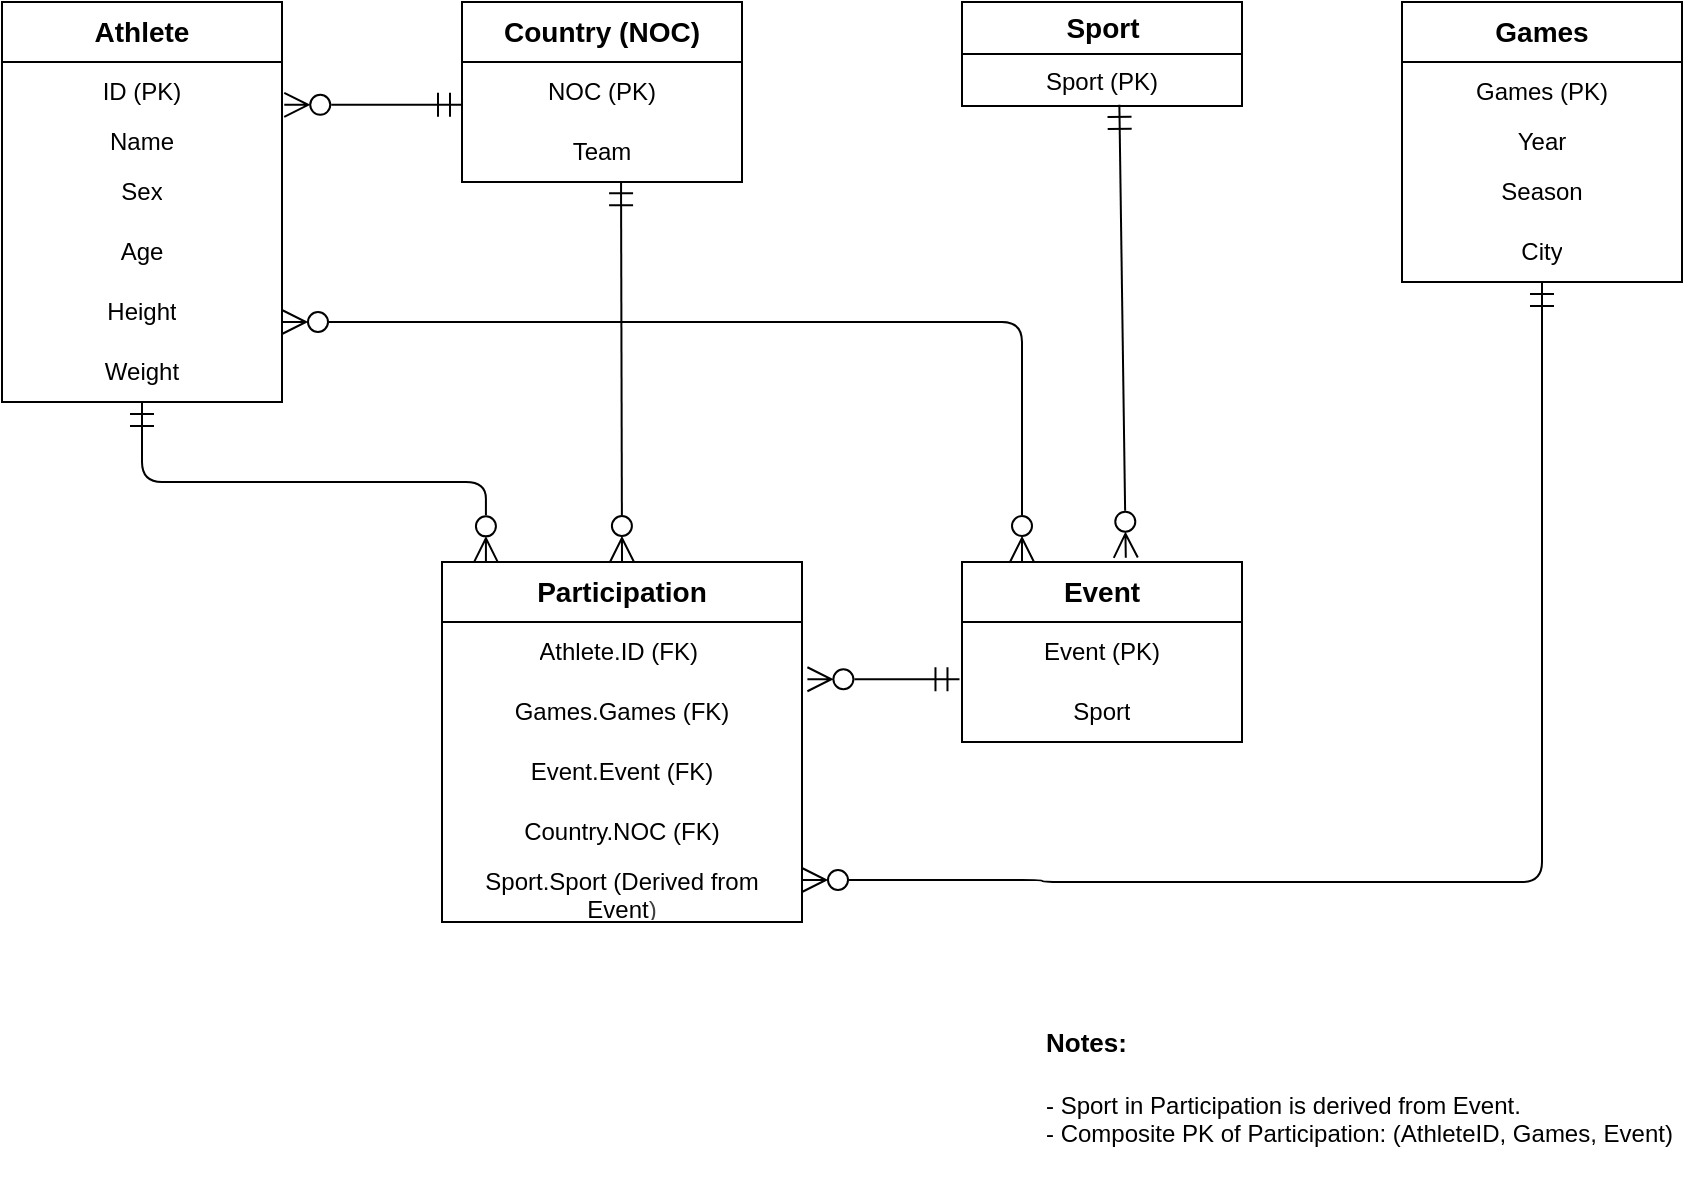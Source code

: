 <mxfile>
    <diagram id="szRsAj8llItab1ersrmF" name="Page-1">
        <mxGraphModel dx="1091" dy="599" grid="1" gridSize="10" guides="1" tooltips="1" connect="1" arrows="1" fold="1" page="1" pageScale="1" pageWidth="850" pageHeight="1100" math="0" shadow="0">
            <root>
                <mxCell id="0"/>
                <mxCell id="1" parent="0"/>
                <mxCell id="107" value="Athlete" style="swimlane;fontStyle=1;childLayout=stackLayout;horizontal=1;startSize=30;horizontalStack=0;resizeParent=1;resizeParentMax=0;resizeLast=0;collapsible=1;marginBottom=0;whiteSpace=wrap;html=1;align=center;verticalAlign=middle;fontSize=14;gradientColor=none;swimlaneFillColor=none;strokeColor=default;glass=0;swimlaneLine=1;rounded=0;shadow=0;" vertex="1" parent="1">
                    <mxGeometry y="40" width="140" height="200" as="geometry"/>
                </mxCell>
                <mxCell id="112" value="ID (PK)" style="text;strokeColor=none;fillColor=none;align=center;verticalAlign=middle;spacingLeft=4;spacingRight=4;overflow=hidden;points=[[0,0.5],[1,0.5]];portConstraint=eastwest;rotatable=0;whiteSpace=wrap;html=1;" vertex="1" parent="107">
                    <mxGeometry y="30" width="140" height="30" as="geometry"/>
                </mxCell>
                <mxCell id="108" value="Name" style="text;strokeColor=none;fillColor=none;align=center;verticalAlign=middle;spacingLeft=4;spacingRight=4;overflow=hidden;points=[[0,0.5],[1,0.5]];portConstraint=eastwest;rotatable=0;whiteSpace=wrap;html=1;" vertex="1" parent="107">
                    <mxGeometry y="60" width="140" height="20" as="geometry"/>
                </mxCell>
                <mxCell id="109" value="Sex" style="text;strokeColor=none;fillColor=none;align=center;verticalAlign=middle;spacingLeft=4;spacingRight=4;overflow=hidden;points=[[0,0.5],[1,0.5]];portConstraint=eastwest;rotatable=0;whiteSpace=wrap;html=1;" vertex="1" parent="107">
                    <mxGeometry y="80" width="140" height="30" as="geometry"/>
                </mxCell>
                <mxCell id="110" value="Age" style="text;strokeColor=none;fillColor=none;align=center;verticalAlign=middle;spacingLeft=4;spacingRight=4;overflow=hidden;points=[[0,0.5],[1,0.5]];portConstraint=eastwest;rotatable=0;whiteSpace=wrap;html=1;" vertex="1" parent="107">
                    <mxGeometry y="110" width="140" height="30" as="geometry"/>
                </mxCell>
                <mxCell id="113" value="Height" style="text;strokeColor=none;fillColor=none;align=center;verticalAlign=middle;spacingLeft=4;spacingRight=4;overflow=hidden;points=[[0,0.5],[1,0.5]];portConstraint=eastwest;rotatable=0;whiteSpace=wrap;html=1;" vertex="1" parent="107">
                    <mxGeometry y="140" width="140" height="30" as="geometry"/>
                </mxCell>
                <mxCell id="115" value="Weight" style="text;strokeColor=none;fillColor=none;align=center;verticalAlign=middle;spacingLeft=4;spacingRight=4;overflow=hidden;points=[[0,0.5],[1,0.5]];portConstraint=eastwest;rotatable=0;whiteSpace=wrap;html=1;" vertex="1" parent="107">
                    <mxGeometry y="170" width="140" height="30" as="geometry"/>
                </mxCell>
                <mxCell id="116" value="Sport" style="swimlane;fontStyle=1;childLayout=stackLayout;horizontal=1;startSize=26;fillColor=none;horizontalStack=0;resizeParent=1;resizeParentMax=0;resizeLast=0;collapsible=1;marginBottom=0;html=1;fontSize=14;shadow=0;" vertex="1" parent="1">
                    <mxGeometry x="480" y="40" width="140" height="52" as="geometry"/>
                </mxCell>
                <mxCell id="120" value="&lt;span style=&quot;color: rgb(0, 0, 0); text-wrap-mode: nowrap;&quot;&gt;Sport (PK)&lt;/span&gt;" style="text;strokeColor=none;fillColor=none;align=center;verticalAlign=top;spacingLeft=4;spacingRight=4;overflow=hidden;rotatable=0;points=[[0,0.5],[1,0.5]];portConstraint=eastwest;whiteSpace=wrap;html=1;fontSize=12;" vertex="1" parent="116">
                    <mxGeometry y="26" width="140" height="26" as="geometry"/>
                </mxCell>
                <mxCell id="123" value="Event" style="swimlane;fontStyle=1;childLayout=stackLayout;horizontal=1;startSize=30;horizontalStack=0;resizeParent=1;resizeParentMax=0;resizeLast=0;collapsible=1;marginBottom=0;whiteSpace=wrap;html=1;align=center;verticalAlign=middle;fontSize=14;gradientColor=none;swimlaneFillColor=none;strokeColor=default;glass=0;swimlaneLine=1;rounded=0;shadow=0;" vertex="1" parent="1">
                    <mxGeometry x="480" y="320" width="140" height="90" as="geometry"/>
                </mxCell>
                <mxCell id="124" value="Event (PK)" style="text;strokeColor=none;fillColor=none;align=center;verticalAlign=middle;spacingLeft=4;spacingRight=4;overflow=hidden;points=[[0,0.5],[1,0.5]];portConstraint=eastwest;rotatable=0;whiteSpace=wrap;html=1;" vertex="1" parent="123">
                    <mxGeometry y="30" width="140" height="30" as="geometry"/>
                </mxCell>
                <mxCell id="128" value="Sport" style="text;strokeColor=none;fillColor=none;align=center;verticalAlign=middle;spacingLeft=4;spacingRight=4;overflow=hidden;points=[[0,0.5],[1,0.5]];portConstraint=eastwest;rotatable=0;whiteSpace=wrap;html=1;" vertex="1" parent="123">
                    <mxGeometry y="60" width="140" height="30" as="geometry"/>
                </mxCell>
                <mxCell id="129" value="Games" style="swimlane;fontStyle=1;childLayout=stackLayout;horizontal=1;startSize=30;horizontalStack=0;resizeParent=1;resizeParentMax=0;resizeLast=0;collapsible=1;marginBottom=0;whiteSpace=wrap;html=1;align=center;verticalAlign=middle;fontSize=14;gradientColor=none;swimlaneFillColor=none;strokeColor=default;glass=0;swimlaneLine=1;rounded=0;shadow=0;" vertex="1" parent="1">
                    <mxGeometry x="700" y="40" width="140" height="140" as="geometry"/>
                </mxCell>
                <mxCell id="130" value="Games (PK)" style="text;strokeColor=none;fillColor=none;align=center;verticalAlign=middle;spacingLeft=4;spacingRight=4;overflow=hidden;points=[[0,0.5],[1,0.5]];portConstraint=eastwest;rotatable=0;whiteSpace=wrap;html=1;" vertex="1" parent="129">
                    <mxGeometry y="30" width="140" height="30" as="geometry"/>
                </mxCell>
                <mxCell id="131" value="Year" style="text;strokeColor=none;fillColor=none;align=center;verticalAlign=middle;spacingLeft=4;spacingRight=4;overflow=hidden;points=[[0,0.5],[1,0.5]];portConstraint=eastwest;rotatable=0;whiteSpace=wrap;html=1;" vertex="1" parent="129">
                    <mxGeometry y="60" width="140" height="20" as="geometry"/>
                </mxCell>
                <mxCell id="132" value="Season" style="text;strokeColor=none;fillColor=none;align=center;verticalAlign=middle;spacingLeft=4;spacingRight=4;overflow=hidden;points=[[0,0.5],[1,0.5]];portConstraint=eastwest;rotatable=0;whiteSpace=wrap;html=1;" vertex="1" parent="129">
                    <mxGeometry y="80" width="140" height="30" as="geometry"/>
                </mxCell>
                <mxCell id="133" value="City" style="text;strokeColor=none;fillColor=none;align=center;verticalAlign=middle;spacingLeft=4;spacingRight=4;overflow=hidden;points=[[0,0.5],[1,0.5]];portConstraint=eastwest;rotatable=0;whiteSpace=wrap;html=1;" vertex="1" parent="129">
                    <mxGeometry y="110" width="140" height="30" as="geometry"/>
                </mxCell>
                <mxCell id="136" value="Country (NOC)" style="swimlane;fontStyle=1;childLayout=stackLayout;horizontal=1;startSize=30;horizontalStack=0;resizeParent=1;resizeParentMax=0;resizeLast=0;collapsible=1;marginBottom=0;whiteSpace=wrap;html=1;align=center;verticalAlign=middle;fontSize=14;gradientColor=none;swimlaneFillColor=none;strokeColor=default;glass=0;swimlaneLine=1;rounded=0;shadow=0;" vertex="1" parent="1">
                    <mxGeometry x="230" y="40" width="140" height="90" as="geometry"/>
                </mxCell>
                <mxCell id="137" value="NOC (PK)" style="text;strokeColor=none;fillColor=none;align=center;verticalAlign=middle;spacingLeft=4;spacingRight=4;overflow=hidden;points=[[0,0.5],[1,0.5]];portConstraint=eastwest;rotatable=0;whiteSpace=wrap;html=1;" vertex="1" parent="136">
                    <mxGeometry y="30" width="140" height="30" as="geometry"/>
                </mxCell>
                <mxCell id="138" value="Team" style="text;strokeColor=none;fillColor=none;align=center;verticalAlign=middle;spacingLeft=4;spacingRight=4;overflow=hidden;points=[[0,0.5],[1,0.5]];portConstraint=eastwest;rotatable=0;whiteSpace=wrap;html=1;" vertex="1" parent="136">
                    <mxGeometry y="60" width="140" height="30" as="geometry"/>
                </mxCell>
                <mxCell id="139" value="Participation" style="swimlane;fontStyle=1;childLayout=stackLayout;horizontal=1;startSize=30;horizontalStack=0;resizeParent=1;resizeParentMax=0;resizeLast=0;collapsible=1;marginBottom=0;whiteSpace=wrap;html=1;align=center;verticalAlign=middle;fontSize=14;gradientColor=none;swimlaneFillColor=none;strokeColor=default;glass=0;swimlaneLine=1;rounded=0;shadow=0;strokeWidth=1;perimeterSpacing=0;aspect=fixed;flipH=0;flipV=0;" vertex="1" parent="1">
                    <mxGeometry x="220" y="320" width="180" height="180" as="geometry"/>
                </mxCell>
                <mxCell id="140" value="Athlete.ID (FK)&amp;nbsp;" style="text;strokeColor=none;fillColor=none;align=center;verticalAlign=middle;spacingLeft=4;spacingRight=4;overflow=hidden;points=[[0,0.5],[1,0.5]];portConstraint=eastwest;rotatable=0;whiteSpace=wrap;html=1;gradientColor=none;" vertex="1" parent="139">
                    <mxGeometry y="30" width="180" height="30" as="geometry"/>
                </mxCell>
                <mxCell id="141" value="Games.Games (FK)" style="text;strokeColor=none;fillColor=none;align=center;verticalAlign=middle;spacingLeft=4;spacingRight=4;overflow=hidden;points=[[0,0.5],[1,0.5]];portConstraint=eastwest;rotatable=0;whiteSpace=wrap;html=1;" vertex="1" parent="139">
                    <mxGeometry y="60" width="180" height="30" as="geometry"/>
                </mxCell>
                <mxCell id="142" value="Event.Event (FK)" style="text;strokeColor=none;fillColor=none;align=center;verticalAlign=middle;spacingLeft=4;spacingRight=4;overflow=hidden;points=[[0,0.5],[1,0.5]];portConstraint=eastwest;rotatable=0;whiteSpace=wrap;html=1;" vertex="1" parent="139">
                    <mxGeometry y="90" width="180" height="30" as="geometry"/>
                </mxCell>
                <mxCell id="143" value="Country.NOC (FK)" style="text;strokeColor=none;fillColor=none;align=center;verticalAlign=middle;spacingLeft=4;spacingRight=4;overflow=hidden;points=[[0,0.5],[1,0.5]];portConstraint=eastwest;rotatable=0;whiteSpace=wrap;html=1;" vertex="1" parent="139">
                    <mxGeometry y="120" width="180" height="30" as="geometry"/>
                </mxCell>
                <mxCell id="144" value="Sport.Sport (Derived from Event&lt;span style=&quot;color: rgb(63, 63, 63); background-color: transparent;&quot;&gt;)&lt;/span&gt;" style="text;strokeColor=none;fillColor=none;align=center;verticalAlign=middle;spacingLeft=4;spacingRight=4;overflow=hidden;points=[[0,0.5],[1,0.5]];portConstraint=eastwest;rotatable=0;whiteSpace=wrap;html=1;" vertex="1" parent="139">
                    <mxGeometry y="150" width="180" height="30" as="geometry"/>
                </mxCell>
                <mxCell id="146" value="" style="endArrow=ERzeroToMany;html=1;endFill=0;startArrow=ERmandOne;startFill=0;endSize=10;startSize=10;flowAnimation=0;jumpSize=6;jumpStyle=none;fontSize=10;edgeStyle=elbowEdgeStyle;exitX=0.5;exitY=1;exitDx=0;exitDy=0;elbow=vertical;entryX=0.122;entryY=0.001;entryDx=0;entryDy=0;entryPerimeter=0;" edge="1" parent="1" source="107" target="139">
                    <mxGeometry width="50" height="50" relative="1" as="geometry">
                        <mxPoint x="70.0" y="260" as="sourcePoint"/>
                        <mxPoint x="280" y="380" as="targetPoint"/>
                    </mxGeometry>
                </mxCell>
                <mxCell id="150" value="" style="endArrow=ERzeroToMany;html=1;endFill=0;startArrow=ERmandOne;startFill=0;endSize=10;startSize=10;flowAnimation=0;jumpSize=6;jumpStyle=none;fontSize=10;elbow=vertical;exitX=0.568;exitY=0.987;exitDx=0;exitDy=0;exitPerimeter=0;entryX=0.5;entryY=0;entryDx=0;entryDy=0;" edge="1" parent="1" source="138" target="139">
                    <mxGeometry width="50" height="50" relative="1" as="geometry">
                        <mxPoint x="270" y="140" as="sourcePoint"/>
                        <mxPoint x="330" y="270" as="targetPoint"/>
                    </mxGeometry>
                </mxCell>
                <mxCell id="151" value="" style="endArrow=ERzeroToMany;html=1;endFill=0;startArrow=ERmandOne;startFill=0;endSize=10;startSize=10;flowAnimation=0;jumpSize=6;jumpStyle=none;fontSize=10;edgeStyle=orthogonalEdgeStyle;exitX=0.5;exitY=1;exitDx=0;exitDy=0;entryX=1;entryY=0.3;entryDx=0;entryDy=0;entryPerimeter=0;" edge="1" parent="1" source="129" target="144">
                    <mxGeometry width="50" height="50" relative="1" as="geometry">
                        <mxPoint x="770" y="200" as="sourcePoint"/>
                        <mxPoint x="420" y="479" as="targetPoint"/>
                        <Array as="points">
                            <mxPoint x="770" y="480"/>
                            <mxPoint x="520" y="480"/>
                            <mxPoint x="520" y="479"/>
                        </Array>
                    </mxGeometry>
                </mxCell>
                <mxCell id="152" value="" style="endArrow=ERzeroToMany;html=1;endFill=0;startArrow=ERmandOne;startFill=0;endSize=10;startSize=10;flowAnimation=0;jumpSize=6;jumpStyle=none;fontSize=10;elbow=vertical;entryX=0.585;entryY=-0.024;entryDx=0;entryDy=0;entryPerimeter=0;exitX=0.562;exitY=0.977;exitDx=0;exitDy=0;exitPerimeter=0;" edge="1" parent="1" source="120" target="123">
                    <mxGeometry width="50" height="50" relative="1" as="geometry">
                        <mxPoint x="560" y="120" as="sourcePoint"/>
                        <mxPoint x="560" y="340" as="targetPoint"/>
                    </mxGeometry>
                </mxCell>
                <mxCell id="153" value="" style="endArrow=ERzeroToMany;html=1;endFill=0;startArrow=ERmandOne;startFill=0;endSize=10;startSize=10;flowAnimation=0;jumpSize=6;jumpStyle=none;fontSize=10;elbow=vertical;exitX=-0.009;exitY=-0.046;exitDx=0;exitDy=0;exitPerimeter=0;entryX=1.015;entryY=-0.046;entryDx=0;entryDy=0;entryPerimeter=0;" edge="1" parent="1" source="128" target="141">
                    <mxGeometry width="50" height="50" relative="1" as="geometry">
                        <mxPoint x="478" y="380" as="sourcePoint"/>
                        <mxPoint x="420" y="380" as="targetPoint"/>
                    </mxGeometry>
                </mxCell>
                <mxCell id="154" value="" style="endArrow=ERzeroToMany;html=1;endFill=0;startArrow=ERzeroToMany;startFill=0;endSize=10;startSize=10;flowAnimation=0;jumpSize=6;jumpStyle=none;fontSize=10;elbow=vertical;entryX=0.75;entryY=0;entryDx=0;entryDy=0;" edge="1" parent="1">
                    <mxGeometry width="50" height="50" relative="1" as="geometry">
                        <mxPoint x="140" y="200" as="sourcePoint"/>
                        <mxPoint x="510" y="320" as="targetPoint"/>
                        <Array as="points">
                            <mxPoint x="510" y="200"/>
                        </Array>
                    </mxGeometry>
                </mxCell>
                <mxCell id="155" value="" style="endArrow=ERzeroToMany;html=1;endFill=0;startArrow=ERmandOne;startFill=0;endSize=10;startSize=10;flowAnimation=0;jumpSize=6;jumpStyle=none;fontSize=10;elbow=vertical;entryX=1.008;entryY=0.714;entryDx=0;entryDy=0;entryPerimeter=0;exitX=0;exitY=0.714;exitDx=0;exitDy=0;exitPerimeter=0;" edge="1" parent="1" source="137" target="112">
                    <mxGeometry width="50" height="50" relative="1" as="geometry">
                        <mxPoint x="230" y="92" as="sourcePoint"/>
                        <mxPoint x="170" y="92" as="targetPoint"/>
                    </mxGeometry>
                </mxCell>
                <mxCell id="157" value="&lt;div&gt;&lt;font color=&quot;#000000&quot; style=&quot;font-size: 13px;&quot;&gt;&lt;b&gt;Notes:&lt;/b&gt;&lt;/font&gt;&lt;/div&gt;&lt;div&gt;&lt;font color=&quot;#000000&quot; style=&quot;font-size: 13px;&quot;&gt;&lt;b&gt;&lt;br&gt;&lt;/b&gt;&lt;/font&gt;&lt;/div&gt;&lt;div&gt;&lt;font color=&quot;#000000&quot;&gt;- Sport in Participation is derived from Event.&lt;/font&gt;&lt;/div&gt;&lt;div&gt;&lt;font color=&quot;#000000&quot;&gt;- Composite PK of Participation: (AthleteID, Games, Event)&lt;/font&gt;&lt;/div&gt;&lt;div&gt;&lt;br&gt;&lt;/div&gt;" style="text;html=1;align=left;verticalAlign=middle;whiteSpace=wrap;rounded=0;horizontal=1;" vertex="1" parent="1">
                    <mxGeometry x="520" y="560" width="320" height="60" as="geometry"/>
                </mxCell>
            </root>
        </mxGraphModel>
    </diagram>
</mxfile>